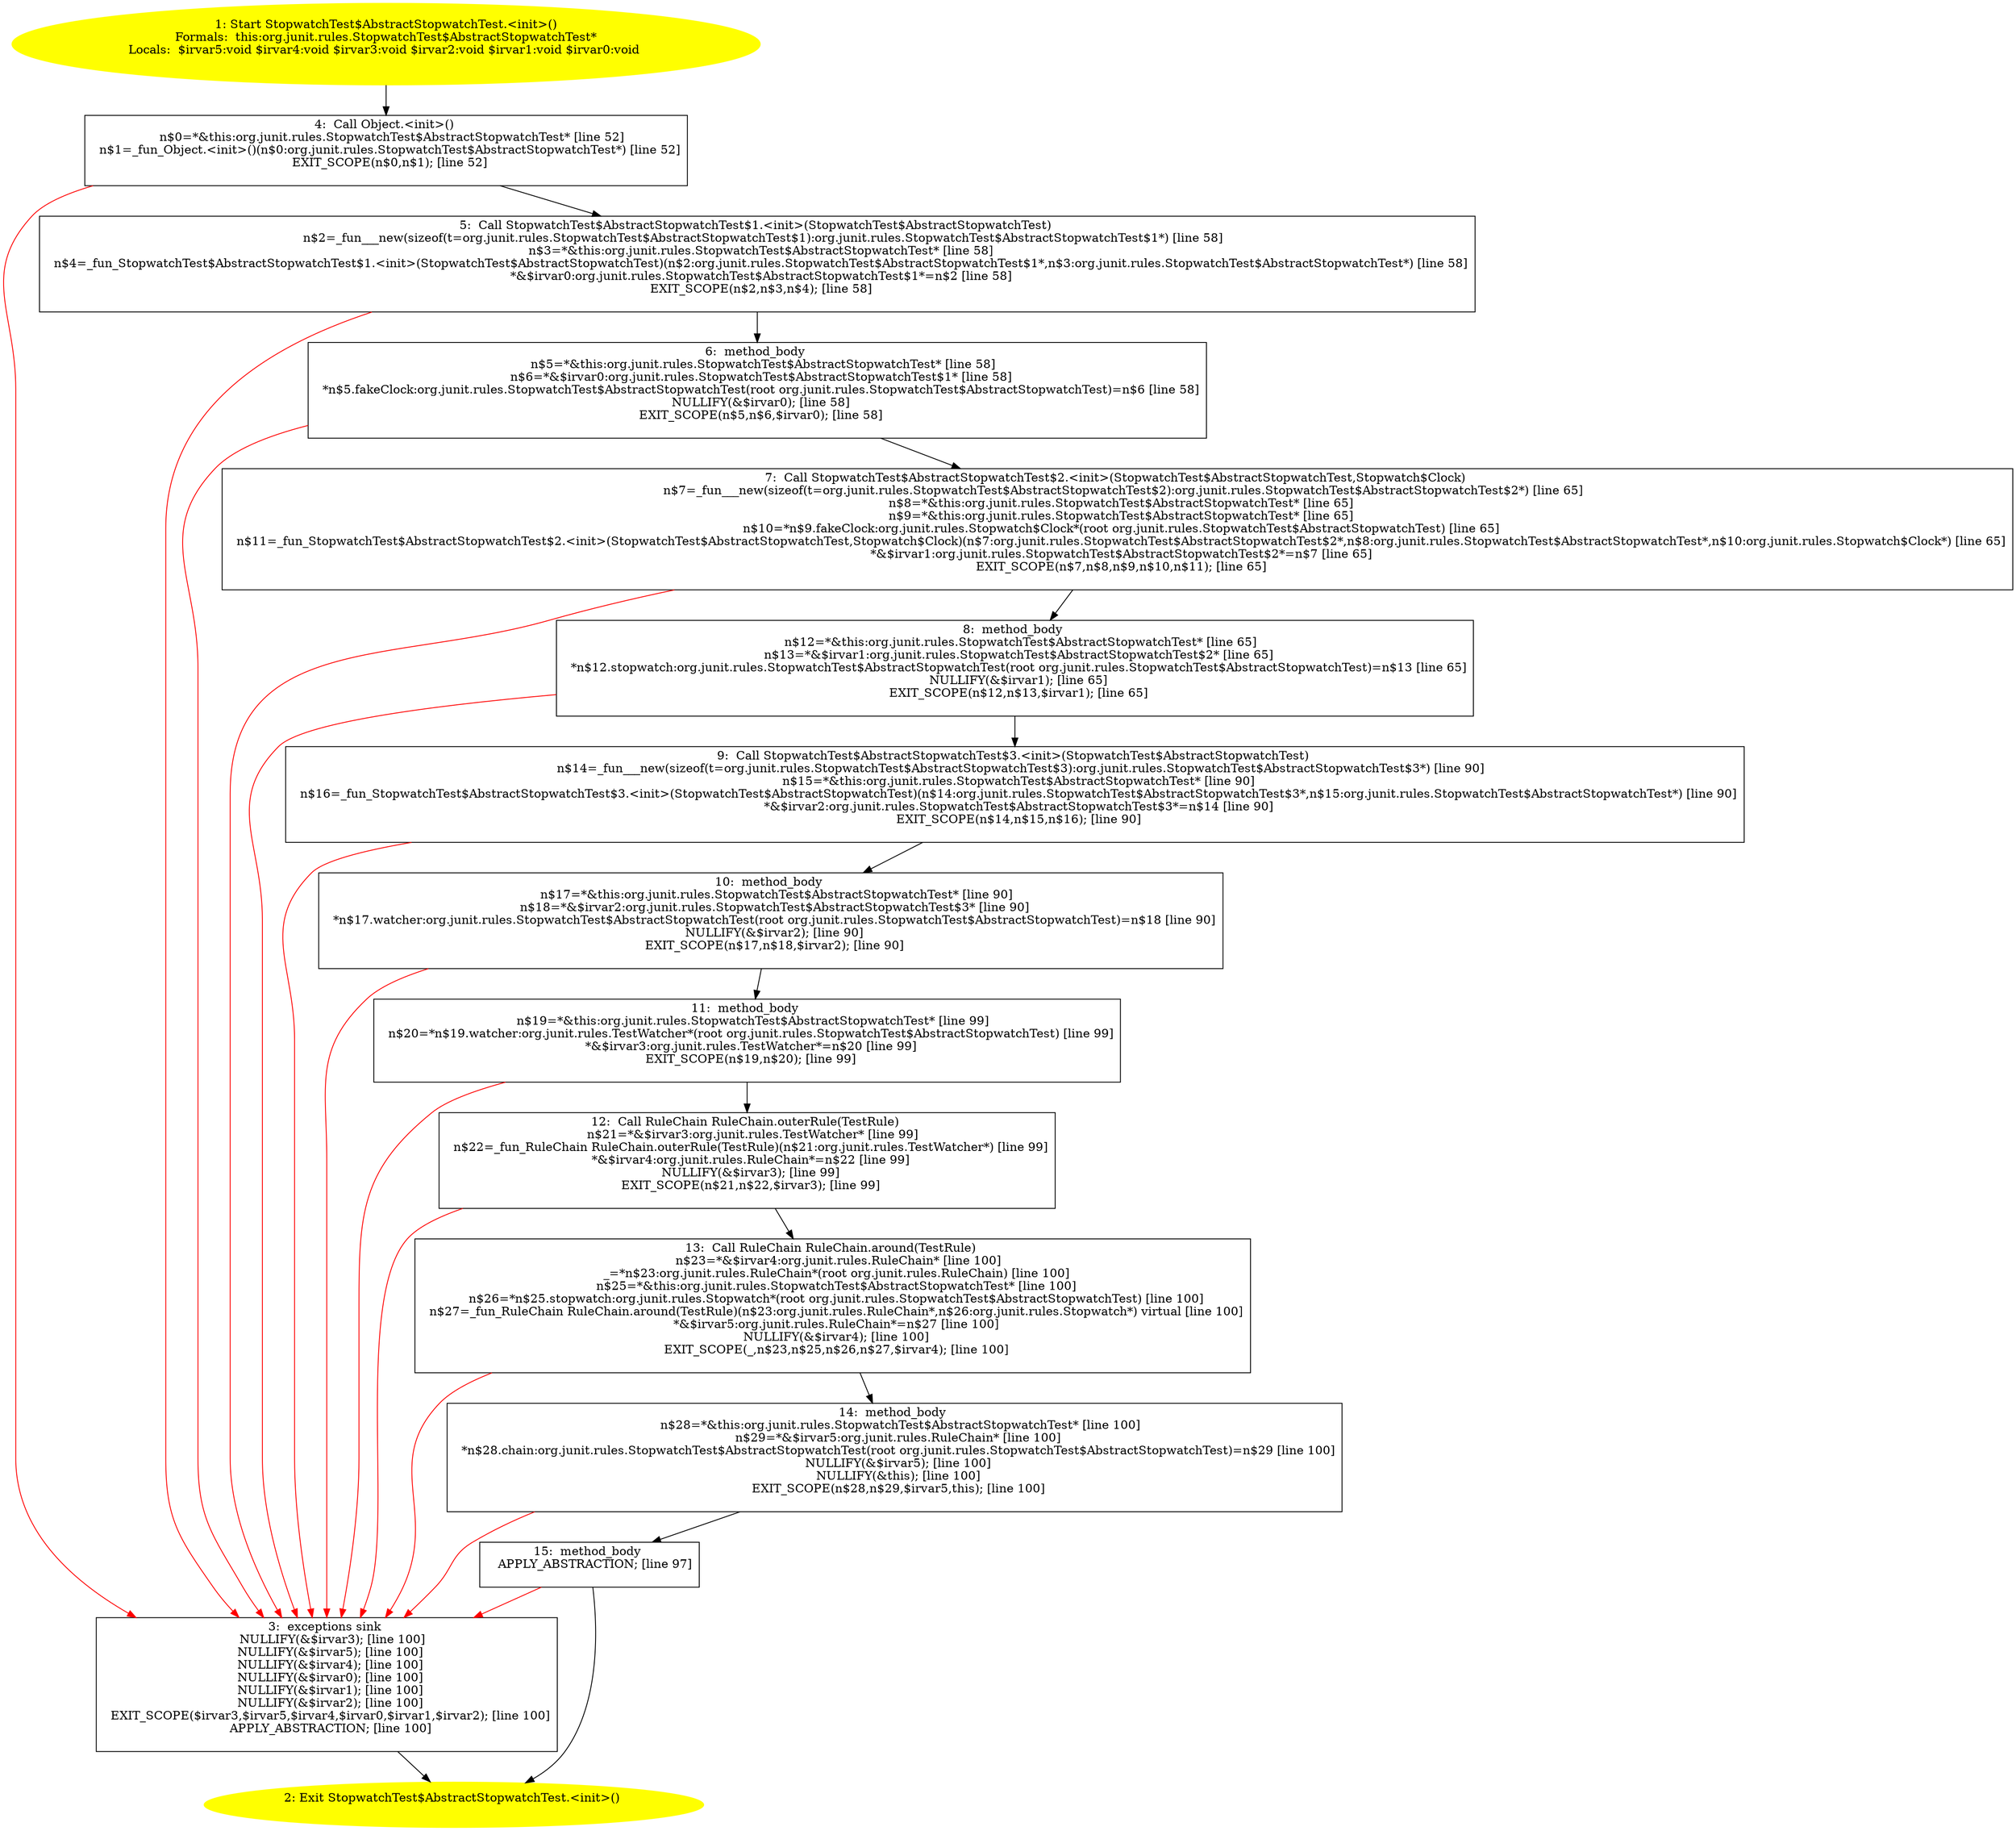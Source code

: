 /* @generated */
digraph cfg {
"org.junit.rules.StopwatchTest$AbstractStopwatchTest.<init>().c23f10bc9f662b35f18c0bf07d012104_1" [label="1: Start StopwatchTest$AbstractStopwatchTest.<init>()\nFormals:  this:org.junit.rules.StopwatchTest$AbstractStopwatchTest*\nLocals:  $irvar5:void $irvar4:void $irvar3:void $irvar2:void $irvar1:void $irvar0:void \n  " color=yellow style=filled]
	

	 "org.junit.rules.StopwatchTest$AbstractStopwatchTest.<init>().c23f10bc9f662b35f18c0bf07d012104_1" -> "org.junit.rules.StopwatchTest$AbstractStopwatchTest.<init>().c23f10bc9f662b35f18c0bf07d012104_4" ;
"org.junit.rules.StopwatchTest$AbstractStopwatchTest.<init>().c23f10bc9f662b35f18c0bf07d012104_2" [label="2: Exit StopwatchTest$AbstractStopwatchTest.<init>() \n  " color=yellow style=filled]
	

"org.junit.rules.StopwatchTest$AbstractStopwatchTest.<init>().c23f10bc9f662b35f18c0bf07d012104_3" [label="3:  exceptions sink \n   NULLIFY(&$irvar3); [line 100]\n  NULLIFY(&$irvar5); [line 100]\n  NULLIFY(&$irvar4); [line 100]\n  NULLIFY(&$irvar0); [line 100]\n  NULLIFY(&$irvar1); [line 100]\n  NULLIFY(&$irvar2); [line 100]\n  EXIT_SCOPE($irvar3,$irvar5,$irvar4,$irvar0,$irvar1,$irvar2); [line 100]\n  APPLY_ABSTRACTION; [line 100]\n " shape="box"]
	

	 "org.junit.rules.StopwatchTest$AbstractStopwatchTest.<init>().c23f10bc9f662b35f18c0bf07d012104_3" -> "org.junit.rules.StopwatchTest$AbstractStopwatchTest.<init>().c23f10bc9f662b35f18c0bf07d012104_2" ;
"org.junit.rules.StopwatchTest$AbstractStopwatchTest.<init>().c23f10bc9f662b35f18c0bf07d012104_4" [label="4:  Call Object.<init>() \n   n$0=*&this:org.junit.rules.StopwatchTest$AbstractStopwatchTest* [line 52]\n  n$1=_fun_Object.<init>()(n$0:org.junit.rules.StopwatchTest$AbstractStopwatchTest*) [line 52]\n  EXIT_SCOPE(n$0,n$1); [line 52]\n " shape="box"]
	

	 "org.junit.rules.StopwatchTest$AbstractStopwatchTest.<init>().c23f10bc9f662b35f18c0bf07d012104_4" -> "org.junit.rules.StopwatchTest$AbstractStopwatchTest.<init>().c23f10bc9f662b35f18c0bf07d012104_5" ;
	 "org.junit.rules.StopwatchTest$AbstractStopwatchTest.<init>().c23f10bc9f662b35f18c0bf07d012104_4" -> "org.junit.rules.StopwatchTest$AbstractStopwatchTest.<init>().c23f10bc9f662b35f18c0bf07d012104_3" [color="red" ];
"org.junit.rules.StopwatchTest$AbstractStopwatchTest.<init>().c23f10bc9f662b35f18c0bf07d012104_5" [label="5:  Call StopwatchTest$AbstractStopwatchTest$1.<init>(StopwatchTest$AbstractStopwatchTest) \n   n$2=_fun___new(sizeof(t=org.junit.rules.StopwatchTest$AbstractStopwatchTest$1):org.junit.rules.StopwatchTest$AbstractStopwatchTest$1*) [line 58]\n  n$3=*&this:org.junit.rules.StopwatchTest$AbstractStopwatchTest* [line 58]\n  n$4=_fun_StopwatchTest$AbstractStopwatchTest$1.<init>(StopwatchTest$AbstractStopwatchTest)(n$2:org.junit.rules.StopwatchTest$AbstractStopwatchTest$1*,n$3:org.junit.rules.StopwatchTest$AbstractStopwatchTest*) [line 58]\n  *&$irvar0:org.junit.rules.StopwatchTest$AbstractStopwatchTest$1*=n$2 [line 58]\n  EXIT_SCOPE(n$2,n$3,n$4); [line 58]\n " shape="box"]
	

	 "org.junit.rules.StopwatchTest$AbstractStopwatchTest.<init>().c23f10bc9f662b35f18c0bf07d012104_5" -> "org.junit.rules.StopwatchTest$AbstractStopwatchTest.<init>().c23f10bc9f662b35f18c0bf07d012104_6" ;
	 "org.junit.rules.StopwatchTest$AbstractStopwatchTest.<init>().c23f10bc9f662b35f18c0bf07d012104_5" -> "org.junit.rules.StopwatchTest$AbstractStopwatchTest.<init>().c23f10bc9f662b35f18c0bf07d012104_3" [color="red" ];
"org.junit.rules.StopwatchTest$AbstractStopwatchTest.<init>().c23f10bc9f662b35f18c0bf07d012104_6" [label="6:  method_body \n   n$5=*&this:org.junit.rules.StopwatchTest$AbstractStopwatchTest* [line 58]\n  n$6=*&$irvar0:org.junit.rules.StopwatchTest$AbstractStopwatchTest$1* [line 58]\n  *n$5.fakeClock:org.junit.rules.StopwatchTest$AbstractStopwatchTest(root org.junit.rules.StopwatchTest$AbstractStopwatchTest)=n$6 [line 58]\n  NULLIFY(&$irvar0); [line 58]\n  EXIT_SCOPE(n$5,n$6,$irvar0); [line 58]\n " shape="box"]
	

	 "org.junit.rules.StopwatchTest$AbstractStopwatchTest.<init>().c23f10bc9f662b35f18c0bf07d012104_6" -> "org.junit.rules.StopwatchTest$AbstractStopwatchTest.<init>().c23f10bc9f662b35f18c0bf07d012104_7" ;
	 "org.junit.rules.StopwatchTest$AbstractStopwatchTest.<init>().c23f10bc9f662b35f18c0bf07d012104_6" -> "org.junit.rules.StopwatchTest$AbstractStopwatchTest.<init>().c23f10bc9f662b35f18c0bf07d012104_3" [color="red" ];
"org.junit.rules.StopwatchTest$AbstractStopwatchTest.<init>().c23f10bc9f662b35f18c0bf07d012104_7" [label="7:  Call StopwatchTest$AbstractStopwatchTest$2.<init>(StopwatchTest$AbstractStopwatchTest,Stopwatch$Clock) \n   n$7=_fun___new(sizeof(t=org.junit.rules.StopwatchTest$AbstractStopwatchTest$2):org.junit.rules.StopwatchTest$AbstractStopwatchTest$2*) [line 65]\n  n$8=*&this:org.junit.rules.StopwatchTest$AbstractStopwatchTest* [line 65]\n  n$9=*&this:org.junit.rules.StopwatchTest$AbstractStopwatchTest* [line 65]\n  n$10=*n$9.fakeClock:org.junit.rules.Stopwatch$Clock*(root org.junit.rules.StopwatchTest$AbstractStopwatchTest) [line 65]\n  n$11=_fun_StopwatchTest$AbstractStopwatchTest$2.<init>(StopwatchTest$AbstractStopwatchTest,Stopwatch$Clock)(n$7:org.junit.rules.StopwatchTest$AbstractStopwatchTest$2*,n$8:org.junit.rules.StopwatchTest$AbstractStopwatchTest*,n$10:org.junit.rules.Stopwatch$Clock*) [line 65]\n  *&$irvar1:org.junit.rules.StopwatchTest$AbstractStopwatchTest$2*=n$7 [line 65]\n  EXIT_SCOPE(n$7,n$8,n$9,n$10,n$11); [line 65]\n " shape="box"]
	

	 "org.junit.rules.StopwatchTest$AbstractStopwatchTest.<init>().c23f10bc9f662b35f18c0bf07d012104_7" -> "org.junit.rules.StopwatchTest$AbstractStopwatchTest.<init>().c23f10bc9f662b35f18c0bf07d012104_8" ;
	 "org.junit.rules.StopwatchTest$AbstractStopwatchTest.<init>().c23f10bc9f662b35f18c0bf07d012104_7" -> "org.junit.rules.StopwatchTest$AbstractStopwatchTest.<init>().c23f10bc9f662b35f18c0bf07d012104_3" [color="red" ];
"org.junit.rules.StopwatchTest$AbstractStopwatchTest.<init>().c23f10bc9f662b35f18c0bf07d012104_8" [label="8:  method_body \n   n$12=*&this:org.junit.rules.StopwatchTest$AbstractStopwatchTest* [line 65]\n  n$13=*&$irvar1:org.junit.rules.StopwatchTest$AbstractStopwatchTest$2* [line 65]\n  *n$12.stopwatch:org.junit.rules.StopwatchTest$AbstractStopwatchTest(root org.junit.rules.StopwatchTest$AbstractStopwatchTest)=n$13 [line 65]\n  NULLIFY(&$irvar1); [line 65]\n  EXIT_SCOPE(n$12,n$13,$irvar1); [line 65]\n " shape="box"]
	

	 "org.junit.rules.StopwatchTest$AbstractStopwatchTest.<init>().c23f10bc9f662b35f18c0bf07d012104_8" -> "org.junit.rules.StopwatchTest$AbstractStopwatchTest.<init>().c23f10bc9f662b35f18c0bf07d012104_9" ;
	 "org.junit.rules.StopwatchTest$AbstractStopwatchTest.<init>().c23f10bc9f662b35f18c0bf07d012104_8" -> "org.junit.rules.StopwatchTest$AbstractStopwatchTest.<init>().c23f10bc9f662b35f18c0bf07d012104_3" [color="red" ];
"org.junit.rules.StopwatchTest$AbstractStopwatchTest.<init>().c23f10bc9f662b35f18c0bf07d012104_9" [label="9:  Call StopwatchTest$AbstractStopwatchTest$3.<init>(StopwatchTest$AbstractStopwatchTest) \n   n$14=_fun___new(sizeof(t=org.junit.rules.StopwatchTest$AbstractStopwatchTest$3):org.junit.rules.StopwatchTest$AbstractStopwatchTest$3*) [line 90]\n  n$15=*&this:org.junit.rules.StopwatchTest$AbstractStopwatchTest* [line 90]\n  n$16=_fun_StopwatchTest$AbstractStopwatchTest$3.<init>(StopwatchTest$AbstractStopwatchTest)(n$14:org.junit.rules.StopwatchTest$AbstractStopwatchTest$3*,n$15:org.junit.rules.StopwatchTest$AbstractStopwatchTest*) [line 90]\n  *&$irvar2:org.junit.rules.StopwatchTest$AbstractStopwatchTest$3*=n$14 [line 90]\n  EXIT_SCOPE(n$14,n$15,n$16); [line 90]\n " shape="box"]
	

	 "org.junit.rules.StopwatchTest$AbstractStopwatchTest.<init>().c23f10bc9f662b35f18c0bf07d012104_9" -> "org.junit.rules.StopwatchTest$AbstractStopwatchTest.<init>().c23f10bc9f662b35f18c0bf07d012104_10" ;
	 "org.junit.rules.StopwatchTest$AbstractStopwatchTest.<init>().c23f10bc9f662b35f18c0bf07d012104_9" -> "org.junit.rules.StopwatchTest$AbstractStopwatchTest.<init>().c23f10bc9f662b35f18c0bf07d012104_3" [color="red" ];
"org.junit.rules.StopwatchTest$AbstractStopwatchTest.<init>().c23f10bc9f662b35f18c0bf07d012104_10" [label="10:  method_body \n   n$17=*&this:org.junit.rules.StopwatchTest$AbstractStopwatchTest* [line 90]\n  n$18=*&$irvar2:org.junit.rules.StopwatchTest$AbstractStopwatchTest$3* [line 90]\n  *n$17.watcher:org.junit.rules.StopwatchTest$AbstractStopwatchTest(root org.junit.rules.StopwatchTest$AbstractStopwatchTest)=n$18 [line 90]\n  NULLIFY(&$irvar2); [line 90]\n  EXIT_SCOPE(n$17,n$18,$irvar2); [line 90]\n " shape="box"]
	

	 "org.junit.rules.StopwatchTest$AbstractStopwatchTest.<init>().c23f10bc9f662b35f18c0bf07d012104_10" -> "org.junit.rules.StopwatchTest$AbstractStopwatchTest.<init>().c23f10bc9f662b35f18c0bf07d012104_11" ;
	 "org.junit.rules.StopwatchTest$AbstractStopwatchTest.<init>().c23f10bc9f662b35f18c0bf07d012104_10" -> "org.junit.rules.StopwatchTest$AbstractStopwatchTest.<init>().c23f10bc9f662b35f18c0bf07d012104_3" [color="red" ];
"org.junit.rules.StopwatchTest$AbstractStopwatchTest.<init>().c23f10bc9f662b35f18c0bf07d012104_11" [label="11:  method_body \n   n$19=*&this:org.junit.rules.StopwatchTest$AbstractStopwatchTest* [line 99]\n  n$20=*n$19.watcher:org.junit.rules.TestWatcher*(root org.junit.rules.StopwatchTest$AbstractStopwatchTest) [line 99]\n  *&$irvar3:org.junit.rules.TestWatcher*=n$20 [line 99]\n  EXIT_SCOPE(n$19,n$20); [line 99]\n " shape="box"]
	

	 "org.junit.rules.StopwatchTest$AbstractStopwatchTest.<init>().c23f10bc9f662b35f18c0bf07d012104_11" -> "org.junit.rules.StopwatchTest$AbstractStopwatchTest.<init>().c23f10bc9f662b35f18c0bf07d012104_12" ;
	 "org.junit.rules.StopwatchTest$AbstractStopwatchTest.<init>().c23f10bc9f662b35f18c0bf07d012104_11" -> "org.junit.rules.StopwatchTest$AbstractStopwatchTest.<init>().c23f10bc9f662b35f18c0bf07d012104_3" [color="red" ];
"org.junit.rules.StopwatchTest$AbstractStopwatchTest.<init>().c23f10bc9f662b35f18c0bf07d012104_12" [label="12:  Call RuleChain RuleChain.outerRule(TestRule) \n   n$21=*&$irvar3:org.junit.rules.TestWatcher* [line 99]\n  n$22=_fun_RuleChain RuleChain.outerRule(TestRule)(n$21:org.junit.rules.TestWatcher*) [line 99]\n  *&$irvar4:org.junit.rules.RuleChain*=n$22 [line 99]\n  NULLIFY(&$irvar3); [line 99]\n  EXIT_SCOPE(n$21,n$22,$irvar3); [line 99]\n " shape="box"]
	

	 "org.junit.rules.StopwatchTest$AbstractStopwatchTest.<init>().c23f10bc9f662b35f18c0bf07d012104_12" -> "org.junit.rules.StopwatchTest$AbstractStopwatchTest.<init>().c23f10bc9f662b35f18c0bf07d012104_13" ;
	 "org.junit.rules.StopwatchTest$AbstractStopwatchTest.<init>().c23f10bc9f662b35f18c0bf07d012104_12" -> "org.junit.rules.StopwatchTest$AbstractStopwatchTest.<init>().c23f10bc9f662b35f18c0bf07d012104_3" [color="red" ];
"org.junit.rules.StopwatchTest$AbstractStopwatchTest.<init>().c23f10bc9f662b35f18c0bf07d012104_13" [label="13:  Call RuleChain RuleChain.around(TestRule) \n   n$23=*&$irvar4:org.junit.rules.RuleChain* [line 100]\n  _=*n$23:org.junit.rules.RuleChain*(root org.junit.rules.RuleChain) [line 100]\n  n$25=*&this:org.junit.rules.StopwatchTest$AbstractStopwatchTest* [line 100]\n  n$26=*n$25.stopwatch:org.junit.rules.Stopwatch*(root org.junit.rules.StopwatchTest$AbstractStopwatchTest) [line 100]\n  n$27=_fun_RuleChain RuleChain.around(TestRule)(n$23:org.junit.rules.RuleChain*,n$26:org.junit.rules.Stopwatch*) virtual [line 100]\n  *&$irvar5:org.junit.rules.RuleChain*=n$27 [line 100]\n  NULLIFY(&$irvar4); [line 100]\n  EXIT_SCOPE(_,n$23,n$25,n$26,n$27,$irvar4); [line 100]\n " shape="box"]
	

	 "org.junit.rules.StopwatchTest$AbstractStopwatchTest.<init>().c23f10bc9f662b35f18c0bf07d012104_13" -> "org.junit.rules.StopwatchTest$AbstractStopwatchTest.<init>().c23f10bc9f662b35f18c0bf07d012104_14" ;
	 "org.junit.rules.StopwatchTest$AbstractStopwatchTest.<init>().c23f10bc9f662b35f18c0bf07d012104_13" -> "org.junit.rules.StopwatchTest$AbstractStopwatchTest.<init>().c23f10bc9f662b35f18c0bf07d012104_3" [color="red" ];
"org.junit.rules.StopwatchTest$AbstractStopwatchTest.<init>().c23f10bc9f662b35f18c0bf07d012104_14" [label="14:  method_body \n   n$28=*&this:org.junit.rules.StopwatchTest$AbstractStopwatchTest* [line 100]\n  n$29=*&$irvar5:org.junit.rules.RuleChain* [line 100]\n  *n$28.chain:org.junit.rules.StopwatchTest$AbstractStopwatchTest(root org.junit.rules.StopwatchTest$AbstractStopwatchTest)=n$29 [line 100]\n  NULLIFY(&$irvar5); [line 100]\n  NULLIFY(&this); [line 100]\n  EXIT_SCOPE(n$28,n$29,$irvar5,this); [line 100]\n " shape="box"]
	

	 "org.junit.rules.StopwatchTest$AbstractStopwatchTest.<init>().c23f10bc9f662b35f18c0bf07d012104_14" -> "org.junit.rules.StopwatchTest$AbstractStopwatchTest.<init>().c23f10bc9f662b35f18c0bf07d012104_15" ;
	 "org.junit.rules.StopwatchTest$AbstractStopwatchTest.<init>().c23f10bc9f662b35f18c0bf07d012104_14" -> "org.junit.rules.StopwatchTest$AbstractStopwatchTest.<init>().c23f10bc9f662b35f18c0bf07d012104_3" [color="red" ];
"org.junit.rules.StopwatchTest$AbstractStopwatchTest.<init>().c23f10bc9f662b35f18c0bf07d012104_15" [label="15:  method_body \n   APPLY_ABSTRACTION; [line 97]\n " shape="box"]
	

	 "org.junit.rules.StopwatchTest$AbstractStopwatchTest.<init>().c23f10bc9f662b35f18c0bf07d012104_15" -> "org.junit.rules.StopwatchTest$AbstractStopwatchTest.<init>().c23f10bc9f662b35f18c0bf07d012104_2" ;
	 "org.junit.rules.StopwatchTest$AbstractStopwatchTest.<init>().c23f10bc9f662b35f18c0bf07d012104_15" -> "org.junit.rules.StopwatchTest$AbstractStopwatchTest.<init>().c23f10bc9f662b35f18c0bf07d012104_3" [color="red" ];
}
